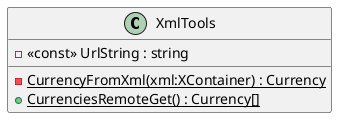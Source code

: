 @startuml
class XmlTools {
    - <<const>> UrlString : string
    - {static} CurrencyFromXml(xml:XContainer) : Currency
    + {static} CurrenciesRemoteGet() : Currency[]
}
@enduml
